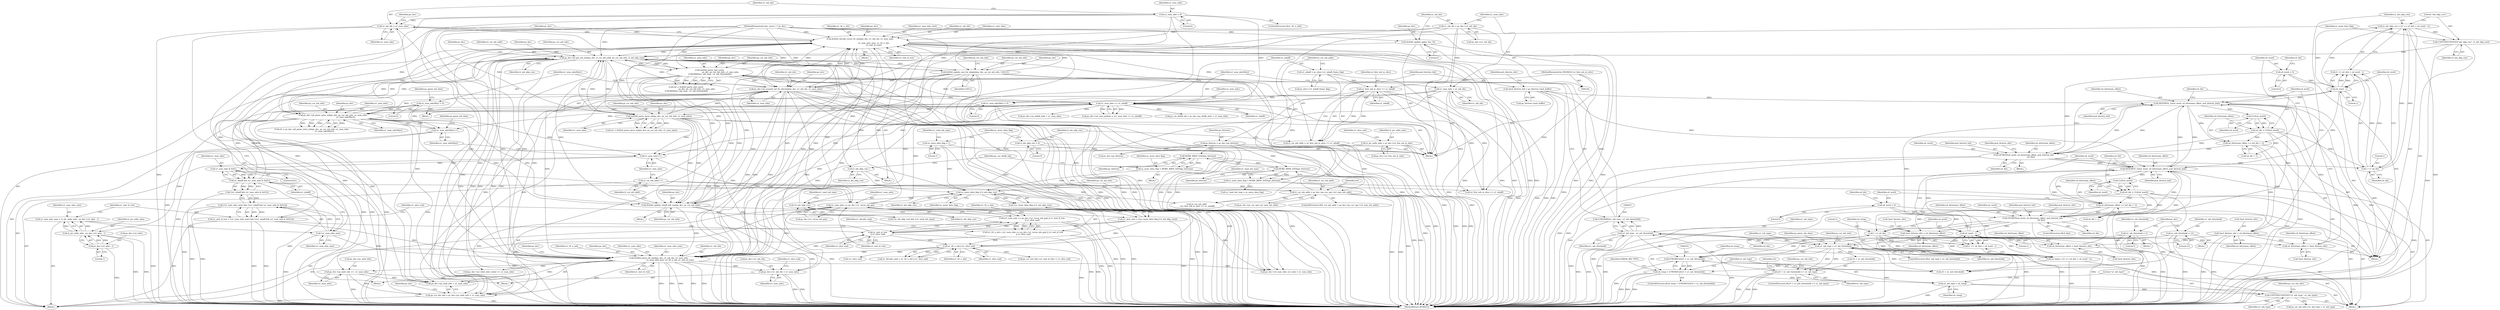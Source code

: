 digraph "0_Android_4a524d3a8ae9aa20c36430008e6bd429443f8f1d_3@pointer" {
"1000803" [label="(Call,ps_dec->u1_mb_idx = u1_num_mbs)"];
"1000797" [label="(Call,u1_num_mbs = 0)"];
"1000783" [label="(Call,ih264d_decode_recon_tfr_nmb(ps_dec, u1_mb_idx, u1_num_mbs,\n\n                                             u1_num_mbs_next, u1_tfr_n_mb,\n                                             u1_end_of_row))"];
"1000741" [label="(Call,ps_dec->pf_mvpred_ref_tfr_nby2mb(ps_dec, u1_mb_idx, u1_num_mbs))"];
"1000680" [label="(Call,ih264d_update_mbaff_left_nnz(ps_dec, ps_cur_mb_info))"];
"1000646" [label="(Call,ih264d_parse_imb_cavlc(\n                                    ps_dec, ps_cur_mb_info, u1_num_mbs,\n (UWORD8)(u1_mb_type - u1_mb_threshold)))"];
"1000411" [label="(Call,ps_dec->pf_get_mb_info(ps_dec, i2_cur_mb_addr, ps_cur_mb_info, i2_mb_skip_run))"];
"1000583" [label="(Call,ps_dec->pf_parse_inter_mb(ps_dec, ps_cur_mb_info, u1_num_mbs,\n                                          u1_num_mbsNby2))"];
"1000147" [label="(MethodParameterIn,dec_struct_t * ps_dec)"];
"1000325" [label="(Call,u1_num_mbs >> u1_mbaff)"];
"1000720" [label="(Call,u1_num_mbs == ps_dec->u1_recon_mb_grp)"];
"1000708" [label="(Call,u1_num_mbs & 0x01)"];
"1000685" [label="(Call,u1_num_mbs++)"];
"1000627" [label="(Call,ih264d_parse_ipcm_mb(ps_dec, ps_cur_mb_info, u1_num_mbs))"];
"1000254" [label="(Call,u1_num_mbs = u1_mb_idx)"];
"1000249" [label="(Call,u1_mb_idx = ps_dec->u1_mb_idx)"];
"1000769" [label="(Call,ih264d_parse_tfr_nmb(ps_dec, u1_mb_idx, u1_num_mbs,\n                                     u1_num_mbs_next, u1_tfr_n_mb, u1_end_of_row))"];
"1000480" [label="(Call,ih264d_update_nnz_for_skipmb(ps_dec, ps_cur_mb_info, CAVLC))"];
"1000800" [label="(Call,u1_mb_idx = u1_num_mbs)"];
"1000703" [label="(Call,!u1_num_mbs_next)"];
"1000691" [label="(Call,u1_num_mbs_next = i2_pic_wdin_mbs - ps_dec->u2_mbx - 1)"];
"1000693" [label="(Call,i2_pic_wdin_mbs - ps_dec->u2_mbx - 1)"];
"1000162" [label="(Call,i2_pic_wdin_mbs = ps_dec->u2_frm_wd_in_mbs)"];
"1000695" [label="(Call,ps_dec->u2_mbx - 1)"];
"1000730" [label="(Call,u1_tfr_n_mb || u1_slice_end)"];
"1000717" [label="(Call,u1_tfr_n_mb = (u1_num_mbs == ps_dec->u1_recon_mb_grp) || u1_end_of_row\n || u1_slice_end)"];
"1000719" [label="(Call,(u1_num_mbs == ps_dec->u1_recon_mb_grp) || u1_end_of_row\n || u1_slice_end)"];
"1000725" [label="(Call,u1_end_of_row\n || u1_slice_end)"];
"1000700" [label="(Call,u1_end_of_row = (!u1_num_mbs_next) && (!(u1_mbaff && (u1_num_mbs & 0x01))))"];
"1000702" [label="(Call,(!u1_num_mbs_next) && (!(u1_mbaff && (u1_num_mbs & 0x01))))"];
"1000705" [label="(Call,!(u1_mbaff && (u1_num_mbs & 0x01)))"];
"1000706" [label="(Call,u1_mbaff && (u1_num_mbs & 0x01))"];
"1000711" [label="(Call,u1_slice_end = (!(uc_more_data_flag || i2_mb_skip_run)))"];
"1000713" [label="(Call,!(uc_more_data_flag || i2_mb_skip_run))"];
"1000714" [label="(Call,uc_more_data_flag || i2_mb_skip_run)"];
"1000273" [label="(Call,uc_more_data_flag = 1)"];
"1000666" [label="(Call,uc_more_data_flag = MORE_RBSP_DATA(ps_bitstrm))"];
"1000668" [label="(Call,MORE_RBSP_DATA(ps_bitstrm))"];
"1000406" [label="(Call,MORE_RBSP_DATA(ps_bitstrm))"];
"1000179" [label="(Call,ps_bitstrm = ps_dec->ps_bitstrm)"];
"1000404" [label="(Call,uc_more_data_flag = MORE_RBSP_DATA(ps_bitstrm))"];
"1000496" [label="(Call,i2_mb_skip_run--)"];
"1000267" [label="(Call,u2_first_mb_in_slice << u1_mbaff)"];
"1000149" [label="(MethodParameterIn,UWORD16 u2_first_mb_in_slice)"];
"1000260" [label="(Call,u1_mbaff = ps_slice->u1_mbaff_frame_flag)"];
"1000745" [label="(Call,u1_num_mbsNby2 = 0)"];
"1000257" [label="(Call,u1_num_mbsNby2 = 0)"];
"1000687" [label="(Call,u1_num_mbsNby2++)"];
"1000246" [label="(Call,ih264d_update_qp(ps_dec, 0))"];
"1000292" [label="(Call,i2_cur_mb_addr > ps_dec->ps_cur_sps->u2_max_mb_addr)"];
"1000683" [label="(Call,i2_cur_mb_addr++)"];
"1000265" [label="(Call,i2_cur_mb_addr = u2_first_mb_in_slice << u1_mbaff)"];
"1000304" [label="(Call,ps_cur_mb_info = ps_dec->ps_nmb_info + u1_num_mbs)"];
"1000776" [label="(Call,ps_dec->ps_nmb_info +=  u1_num_mbs)"];
"1000352" [label="(Call,!i2_mb_skip_run)"];
"1000270" [label="(Call,i2_mb_skip_run = 0)"];
"1000401" [label="(Call,COPYTHECONTEXT(\"mb_skip_run\", i2_mb_skip_run))"];
"1000392" [label="(Call,i2_mb_skip_run = ((1 << u4_ldz) + u4_word - 1))"];
"1000395" [label="(Call,1 << u4_ldz)"];
"1000383" [label="(Call,GETBITS(u4_word, u4_bitstream_offset, pu4_bitstrm_buf,\n                        u4_ldz))"];
"1000377" [label="(Call,u4_word = 0)"];
"1000372" [label="(Call,u4_bitstream_offset += (u4_ldz + 1))"];
"1000368" [label="(Call,u4_ldz = CLZ(u4_word))"];
"1000370" [label="(Call,CLZ(u4_word))"];
"1000364" [label="(Call,NEXTBITS_32(u4_word, u4_bitstream_offset, pu4_bitstrm_buf))"];
"1000545" [label="(Call,u4_word - 1)"];
"1000530" [label="(Call,GETBITS(u4_word, u4_bitstream_offset, pu4_bitstrm_buf,\n                            u4_ldz))"];
"1000525" [label="(Call,u4_word = 0)"];
"1000520" [label="(Call,u4_bitstream_offset += (u4_ldz + 1))"];
"1000516" [label="(Call,u4_ldz = CLZ(u4_word))"];
"1000518" [label="(Call,CLZ(u4_word))"];
"1000512" [label="(Call,NEXTBITS_32(u4_word, u4_bitstream_offset, pu4_bitstrm_buf))"];
"1000398" [label="(Call,u4_word - 1)"];
"1000505" [label="(Call,u4_bitstream_offset = *pu4_bitstrm_ofst)"];
"1000388" [label="(Call,*pu4_bitstrm_ofst = u4_bitstream_offset)"];
"1000535" [label="(Call,*pu4_bitstrm_ofst = u4_bitstream_offset)"];
"1000185" [label="(Call,*pu4_bitstrm_buf = ps_bitstrm->pu4_buffer)"];
"1000358" [label="(Call,u4_bitstream_offset = *pu4_bitstrm_ofst)"];
"1000650" [label="(Call,(UWORD8)(u1_mb_type - u1_mb_threshold))"];
"1000652" [label="(Call,u1_mb_type - u1_mb_threshold)"];
"1000612" [label="(Call,(25 + u1_mb_threshold) == u1_mb_type)"];
"1000570" [label="(Call,u1_mb_type < u1_mb_threshold)"];
"1000561" [label="(Call,COPYTHECONTEXT(\"u1_mb_type\", u1_mb_type))"];
"1000558" [label="(Call,u1_mb_type = u4_temp)"];
"1000549" [label="(Call,u4_temp > (UWORD32)(25 + u1_mb_threshold))"];
"1000539" [label="(Call,u4_temp = ((1 << u4_ldz) + u4_word - 1))"];
"1000542" [label="(Call,1 << u4_ldz)"];
"1000551" [label="(Call,(UWORD32)(25 + u1_mb_threshold))"];
"1000236" [label="(Call,u1_mb_threshold = 23)"];
"1000225" [label="(Call,u1_mb_threshold = 5)"];
"1000547" [label="(Literal,1)"];
"1000801" [label="(Identifier,u1_mb_idx)"];
"1000519" [label="(Identifier,u4_word)"];
"1000769" [label="(Call,ih264d_parse_tfr_nmb(ps_dec, u1_mb_idx, u1_num_mbs,\n                                     u1_num_mbs_next, u1_tfr_n_mb, u1_end_of_row))"];
"1000666" [label="(Call,uc_more_data_flag = MORE_RBSP_DATA(ps_bitstrm))"];
"1000778" [label="(Identifier,ps_dec)"];
"1000563" [label="(Identifier,u1_mb_type)"];
"1000414" [label="(Identifier,ps_cur_mb_info)"];
"1000706" [label="(Call,u1_mbaff && (u1_num_mbs & 0x01))"];
"1000583" [label="(Call,ps_dec->pf_parse_inter_mb(ps_dec, ps_cur_mb_info, u1_num_mbs,\n                                          u1_num_mbsNby2))"];
"1000775" [label="(Identifier,u1_end_of_row)"];
"1000800" [label="(Call,u1_mb_idx = u1_num_mbs)"];
"1000382" [label="(Block,)"];
"1000225" [label="(Call,u1_mb_threshold = 5)"];
"1000364" [label="(Call,NEXTBITS_32(u4_word, u4_bitstream_offset, pu4_bitstrm_buf))"];
"1000710" [label="(Literal,0x01)"];
"1000721" [label="(Identifier,u1_num_mbs)"];
"1000281" [label="(Identifier,u1_slice_end)"];
"1000649" [label="(Identifier,u1_num_mbs)"];
"1000270" [label="(Call,i2_mb_skip_run = 0)"];
"1000717" [label="(Call,u1_tfr_n_mb = (u1_num_mbs == ps_dec->u1_recon_mb_grp) || u1_end_of_row\n || u1_slice_end)"];
"1000268" [label="(Identifier,u2_first_mb_in_slice)"];
"1000716" [label="(Identifier,i2_mb_skip_run)"];
"1000251" [label="(Call,ps_dec->u1_mb_idx)"];
"1000708" [label="(Call,u1_num_mbs & 0x01)"];
"1000713" [label="(Call,!(uc_more_data_flag || i2_mb_skip_run))"];
"1000162" [label="(Call,i2_pic_wdin_mbs = ps_dec->u2_frm_wd_in_mbs)"];
"1000180" [label="(Identifier,ps_bitstrm)"];
"1000585" [label="(Identifier,ps_cur_mb_info)"];
"1000248" [label="(Literal,0)"];
"1000351" [label="(Call,(!i2_mb_skip_run) && (!u1_read_mb_type))"];
"1000271" [label="(Identifier,i2_mb_skip_run)"];
"1000543" [label="(Literal,1)"];
"1000681" [label="(Identifier,ps_dec)"];
"1000378" [label="(Identifier,u4_word)"];
"1000528" [label="(ControlStructure,if(u4_ldz))"];
"1000407" [label="(Identifier,ps_bitstrm)"];
"1000260" [label="(Call,u1_mbaff = ps_slice->u1_mbaff_frame_flag)"];
"1000546" [label="(Identifier,u4_word)"];
"1000482" [label="(Identifier,ps_cur_mb_info)"];
"1000150" [label="(Block,)"];
"1000694" [label="(Identifier,i2_pic_wdin_mbs)"];
"1000571" [label="(Identifier,u1_mb_type)"];
"1000798" [label="(Identifier,u1_num_mbs)"];
"1000419" [label="(Identifier,ps_dec)"];
"1000603" [label="(Identifier,ps_parse_mb_data)"];
"1000730" [label="(Call,u1_tfr_n_mb || u1_slice_end)"];
"1000280" [label="(Call,!u1_slice_end)"];
"1000397" [label="(Identifier,u4_ldz)"];
"1000785" [label="(Identifier,u1_mb_idx)"];
"1000388" [label="(Call,*pu4_bitstrm_ofst = u4_bitstream_offset)"];
"1000777" [label="(Call,ps_dec->ps_nmb_info)"];
"1000558" [label="(Call,u1_mb_type = u4_temp)"];
"1000355" [label="(Identifier,u1_read_mb_type)"];
"1000181" [label="(Call,ps_dec->ps_bitstrm)"];
"1000403" [label="(Identifier,i2_mb_skip_run)"];
"1000311" [label="(Call,ps_dec->u4_num_mbs_cur_nmb = u1_num_mbs)"];
"1000782" [label="(Block,)"];
"1000714" [label="(Call,uc_more_data_flag || i2_mb_skip_run)"];
"1000321" [label="(Call,ps_dec->u4_num_pmbair = (u1_num_mbs >> u1_mbaff))"];
"1000722" [label="(Call,ps_dec->u1_recon_mb_grp)"];
"1000256" [label="(Identifier,u1_mb_idx)"];
"1000275" [label="(Literal,1)"];
"1000262" [label="(Call,ps_slice->u1_mbaff_frame_flag)"];
"1000406" [label="(Call,MORE_RBSP_DATA(ps_bitstrm))"];
"1000384" [label="(Identifier,u4_word)"];
"1000587" [label="(Identifier,u1_num_mbsNby2)"];
"1000377" [label="(Call,u4_word = 0)"];
"1000226" [label="(Identifier,u1_mb_threshold)"];
"1000700" [label="(Call,u1_end_of_row = (!u1_num_mbs_next) && (!(u1_mbaff && (u1_num_mbs & 0x01))))"];
"1000246" [label="(Call,ih264d_update_qp(ps_dec, 0))"];
"1000692" [label="(Identifier,u1_num_mbs_next)"];
"1000368" [label="(Call,u4_ldz = CLZ(u4_word))"];
"1000387" [label="(Identifier,u4_ldz)"];
"1000534" [label="(Identifier,u4_ldz)"];
"1000367" [label="(Identifier,pu4_bitstrm_buf)"];
"1000530" [label="(Call,GETBITS(u4_word, u4_bitstream_offset, pu4_bitstrm_buf,\n                            u4_ldz))"];
"1000807" [label="(Identifier,u1_num_mbs)"];
"1000627" [label="(Call,ih264d_parse_ipcm_mb(ps_dec, ps_cur_mb_info, u1_num_mbs))"];
"1000549" [label="(Call,u4_temp > (UWORD32)(25 + u1_mb_threshold))"];
"1000551" [label="(Call,(UWORD32)(25 + u1_mb_threshold))"];
"1000786" [label="(Identifier,u1_num_mbs)"];
"1000559" [label="(Identifier,u1_mb_type)"];
"1000804" [label="(Call,ps_dec->u1_mb_idx)"];
"1000728" [label="(Call,u1_decode_nmb = u1_tfr_n_mb || u1_slice_end)"];
"1000683" [label="(Call,i2_cur_mb_addr++)"];
"1000727" [label="(Identifier,u1_slice_end)"];
"1000247" [label="(Identifier,ps_dec)"];
"1000561" [label="(Call,COPYTHECONTEXT(\"u1_mb_type\", u1_mb_type))"];
"1000687" [label="(Call,u1_num_mbsNby2++)"];
"1000616" [label="(Identifier,u1_mb_type)"];
"1000746" [label="(Identifier,u1_num_mbsNby2)"];
"1000584" [label="(Identifier,ps_dec)"];
"1000745" [label="(Call,u1_num_mbsNby2 = 0)"];
"1000496" [label="(Call,i2_mb_skip_run--)"];
"1000520" [label="(Call,u4_bitstream_offset += (u4_ldz + 1))"];
"1000313" [label="(Identifier,ps_dec)"];
"1000544" [label="(Identifier,u4_ldz)"];
"1000527" [label="(Literal,0)"];
"1000788" [label="(Identifier,u1_tfr_n_mb)"];
"1000360" [label="(Call,*pu4_bitstrm_ofst)"];
"1000147" [label="(MethodParameterIn,dec_struct_t * ps_dec)"];
"1000682" [label="(Identifier,ps_cur_mb_info)"];
"1000790" [label="(Call,ps_dec->u2_total_mbs_coded += u1_num_mbs)"];
"1000732" [label="(Identifier,u1_slice_end)"];
"1000653" [label="(Identifier,u1_mb_type)"];
"1000720" [label="(Call,u1_num_mbs == ps_dec->u1_recon_mb_grp)"];
"1000545" [label="(Call,u4_word - 1)"];
"1000726" [label="(Identifier,u1_end_of_row)"];
"1000690" [label="(Identifier,ps_parse_mb_data)"];
"1000372" [label="(Call,u4_bitstream_offset += (u4_ldz + 1))"];
"1000516" [label="(Call,u4_ldz = CLZ(u4_word))"];
"1000326" [label="(Identifier,u1_num_mbs)"];
"1000433" [label="(Block,)"];
"1000415" [label="(Identifier,i2_mb_skip_run)"];
"1000522" [label="(Call,u4_ldz + 1)"];
"1000536" [label="(Call,*pu4_bitstrm_ofst)"];
"1000359" [label="(Identifier,u4_bitstream_offset)"];
"1000512" [label="(Call,NEXTBITS_32(u4_word, u4_bitstream_offset, pu4_bitstrm_buf))"];
"1000401" [label="(Call,COPYTHECONTEXT(\"mb_skip_run\", i2_mb_skip_run))"];
"1000805" [label="(Identifier,ps_dec)"];
"1000718" [label="(Identifier,u1_tfr_n_mb)"];
"1000702" [label="(Call,(!u1_num_mbs_next) && (!(u1_mbaff && (u1_num_mbs & 0x01))))"];
"1000529" [label="(Identifier,u4_ldz)"];
"1000789" [label="(Identifier,u1_end_of_row)"];
"1000532" [label="(Identifier,u4_bitstream_offset)"];
"1000743" [label="(Identifier,u1_mb_idx)"];
"1000356" [label="(Block,)"];
"1000503" [label="(Block,)"];
"1000304" [label="(Call,ps_cur_mb_info = ps_dec->ps_nmb_info + u1_num_mbs)"];
"1000644" [label="(Call,ret = ih264d_parse_imb_cavlc(\n                                    ps_dec, ps_cur_mb_info, u1_num_mbs,\n (UWORD8)(u1_mb_type - u1_mb_threshold)))"];
"1000400" [label="(Literal,1)"];
"1000548" [label="(ControlStructure,if(u4_temp > (UWORD32)(25 + u1_mb_threshold)))"];
"1000774" [label="(Identifier,u1_tfr_n_mb)"];
"1000273" [label="(Call,uc_more_data_flag = 1)"];
"1000269" [label="(Identifier,u1_mbaff)"];
"1000531" [label="(Identifier,u4_word)"];
"1000533" [label="(Identifier,pu4_bitstrm_buf)"];
"1000526" [label="(Identifier,u4_word)"];
"1000538" [label="(Identifier,u4_bitstream_offset)"];
"1000652" [label="(Call,u1_mb_type - u1_mb_threshold)"];
"1000149" [label="(MethodParameterIn,UWORD16 u2_first_mb_in_slice)"];
"1000227" [label="(Literal,5)"];
"1000370" [label="(Call,CLZ(u4_word))"];
"1000581" [label="(Call,ret = ps_dec->pf_parse_inter_mb(ps_dec, ps_cur_mb_info, u1_num_mbs,\n                                          u1_num_mbsNby2))"];
"1000267" [label="(Call,u2_first_mb_in_slice << u1_mbaff)"];
"1000514" [label="(Identifier,u4_bitstream_offset)"];
"1000163" [label="(Identifier,i2_pic_wdin_mbs)"];
"1000392" [label="(Call,i2_mb_skip_run = ((1 << u4_ldz) + u4_word - 1))"];
"1000374" [label="(Call,u4_ldz + 1)"];
"1000408" [label="(Call,u1_read_mb_type = uc_more_data_flag)"];
"1000250" [label="(Identifier,u1_mb_idx)"];
"1000711" [label="(Call,u1_slice_end = (!(uc_more_data_flag || i2_mb_skip_run)))"];
"1000480" [label="(Call,ih264d_update_nnz_for_skipmb(ps_dec, ps_cur_mb_info, CAVLC))"];
"1000688" [label="(Identifier,u1_num_mbsNby2)"];
"1000733" [label="(Call,ps_cur_mb_info->u1_end_of_slice = u1_slice_end)"];
"1000668" [label="(Call,MORE_RBSP_DATA(ps_bitstrm))"];
"1000328" [label="(Call,ps_cur_deblk_mb = ps_dec->ps_deblk_mbn + u1_num_mbs)"];
"1000613" [label="(Call,25 + u1_mb_threshold)"];
"1000396" [label="(Literal,1)"];
"1000327" [label="(Identifier,u1_mbaff)"];
"1000612" [label="(Call,(25 + u1_mb_threshold) == u1_mb_type)"];
"1000685" [label="(Call,u1_num_mbs++)"];
"1000695" [label="(Call,ps_dec->u2_mbx - 1)"];
"1000192" [label="(Identifier,pu4_bitstrm_ofst)"];
"1000770" [label="(Identifier,ps_dec)"];
"1000712" [label="(Identifier,u1_slice_end)"];
"1000647" [label="(Identifier,ps_dec)"];
"1000481" [label="(Identifier,ps_dec)"];
"1000383" [label="(Call,GETBITS(u4_word, u4_bitstream_offset, pu4_bitstrm_buf,\n                        u4_ldz))"];
"1000650" [label="(Call,(UWORD8)(u1_mb_type - u1_mb_threshold))"];
"1000513" [label="(Identifier,u4_word)"];
"1000741" [label="(Call,ps_dec->pf_mvpred_ref_tfr_nby2mb(ps_dec, u1_mb_idx, u1_num_mbs))"];
"1000792" [label="(Identifier,ps_dec)"];
"1000802" [label="(Identifier,u1_num_mbs)"];
"1000236" [label="(Call,u1_mb_threshold = 23)"];
"1000729" [label="(Identifier,u1_decode_nmb)"];
"1000277" [label="(Identifier,u1_read_mb_type)"];
"1000819" [label="(Call,i2_cur_mb_addr\n - (u2_first_mb_in_slice << u1_mbaff))"];
"1000411" [label="(Call,ps_dec->pf_get_mb_info(ps_dec, i2_cur_mb_addr, ps_cur_mb_info, i2_mb_skip_run))"];
"1000703" [label="(Call,!u1_num_mbs_next)"];
"1000701" [label="(Identifier,u1_end_of_row)"];
"1000667" [label="(Identifier,uc_more_data_flag)"];
"1000187" [label="(Call,ps_bitstrm->pu4_buffer)"];
"1000611" [label="(ControlStructure,if((25 + u1_mb_threshold) == u1_mb_type))"];
"1000294" [label="(Call,ps_dec->ps_cur_sps->u2_max_mb_addr)"];
"1000282" [label="(Block,)"];
"1000569" [label="(ControlStructure,if(u1_mb_type < u1_mb_threshold))"];
"1000557" [label="(Identifier,ERROR_MB_TYPE)"];
"1000305" [label="(Identifier,ps_cur_mb_info)"];
"1000740" [label="(Block,)"];
"1000542" [label="(Call,1 << u4_ldz)"];
"1000744" [label="(Identifier,u1_num_mbs)"];
"1000654" [label="(Identifier,u1_mb_threshold)"];
"1000292" [label="(Call,i2_cur_mb_addr > ps_dec->ps_cur_sps->u2_max_mb_addr)"];
"1000699" [label="(Literal,1)"];
"1000274" [label="(Identifier,uc_more_data_flag)"];
"1000742" [label="(Identifier,ps_dec)"];
"1000358" [label="(Call,u4_bitstream_offset = *pu4_bitstrm_ofst)"];
"1000218" [label="(Block,)"];
"1000164" [label="(Call,ps_dec->u2_frm_wd_in_mbs)"];
"1000784" [label="(Identifier,ps_dec)"];
"1000672" [label="(Identifier,ps_cur_deblk_mb)"];
"1000365" [label="(Identifier,u4_word)"];
"1000645" [label="(Identifier,ret)"];
"1000686" [label="(Identifier,u1_num_mbs)"];
"1000629" [label="(Identifier,ps_cur_mb_info)"];
"1000266" [label="(Identifier,i2_cur_mb_addr)"];
"1000325" [label="(Call,u1_num_mbs >> u1_mbaff)"];
"1000483" [label="(Identifier,CAVLC)"];
"1000371" [label="(Identifier,u4_word)"];
"1000539" [label="(Call,u4_temp = ((1 << u4_ldz) + u4_word - 1))"];
"1000803" [label="(Call,ps_dec->u1_mb_idx = u1_num_mbs)"];
"1000507" [label="(Call,*pu4_bitstrm_ofst)"];
"1000238" [label="(Literal,23)"];
"1000577" [label="(Identifier,ps_cur_mb_info)"];
"1000797" [label="(Call,u1_num_mbs = 0)"];
"1000261" [label="(Identifier,u1_mbaff)"];
"1000353" [label="(Identifier,i2_mb_skip_run)"];
"1000628" [label="(Identifier,ps_dec)"];
"1000731" [label="(Identifier,u1_tfr_n_mb)"];
"1000630" [label="(Identifier,u1_num_mbs)"];
"1000369" [label="(Identifier,u4_ldz)"];
"1000249" [label="(Call,u1_mb_idx = ps_dec->u1_mb_idx)"];
"1000750" [label="(Identifier,ps_parse_mb_data)"];
"1000229" [label="(Block,)"];
"1000715" [label="(Identifier,uc_more_data_flag)"];
"1000487" [label="(Identifier,ps_cur_mb_info)"];
"1000405" [label="(Identifier,uc_more_data_flag)"];
"1000398" [label="(Call,u4_word - 1)"];
"1000625" [label="(Call,ret = ih264d_parse_ipcm_mb(ps_dec, ps_cur_mb_info, u1_num_mbs))"];
"1000272" [label="(Literal,0)"];
"1000505" [label="(Call,u4_bitstream_offset = *pu4_bitstrm_ofst)"];
"1000409" [label="(Identifier,u1_read_mb_type)"];
"1000186" [label="(Identifier,pu4_bitstrm_buf)"];
"1000293" [label="(Identifier,i2_cur_mb_addr)"];
"1000521" [label="(Identifier,u4_bitstream_offset)"];
"1000389" [label="(Call,*pu4_bitstrm_ofst)"];
"1000570" [label="(Call,u1_mb_type < u1_mb_threshold)"];
"1000258" [label="(Identifier,u1_num_mbsNby2)"];
"1000707" [label="(Identifier,u1_mbaff)"];
"1000562" [label="(Literal,\"u1_mb_type\")"];
"1000306" [label="(Call,ps_dec->ps_nmb_info + u1_num_mbs)"];
"1000379" [label="(Literal,0)"];
"1000301" [label="(Identifier,ret)"];
"1000241" [label="(Identifier,ps_dec)"];
"1000646" [label="(Call,ih264d_parse_imb_cavlc(\n                                    ps_dec, ps_cur_mb_info, u1_num_mbs,\n (UWORD8)(u1_mb_type - u1_mb_threshold)))"];
"1000381" [label="(Identifier,u4_ldz)"];
"1000719" [label="(Call,(u1_num_mbs == ps_dec->u1_recon_mb_grp) || u1_end_of_row\n || u1_slice_end)"];
"1000413" [label="(Identifier,i2_cur_mb_addr)"];
"1000185" [label="(Call,*pu4_bitstrm_buf = ps_bitstrm->pu4_buffer)"];
"1000330" [label="(Call,ps_dec->ps_deblk_mbn + u1_num_mbs)"];
"1000693" [label="(Call,i2_pic_wdin_mbs - ps_dec->u2_mbx - 1)"];
"1000772" [label="(Identifier,u1_num_mbs)"];
"1000179" [label="(Call,ps_bitstrm = ps_dec->ps_bitstrm)"];
"1000394" [label="(Call,(1 << u4_ldz) + u4_word - 1)"];
"1000541" [label="(Call,(1 << u4_ldz) + u4_word - 1)"];
"1000393" [label="(Identifier,i2_mb_skip_run)"];
"1000517" [label="(Identifier,u4_ldz)"];
"1000783" [label="(Call,ih264d_decode_recon_tfr_nmb(ps_dec, u1_mb_idx, u1_num_mbs,\n\n                                             u1_num_mbs_next, u1_tfr_n_mb,\n                                             u1_end_of_row))"];
"1000705" [label="(Call,!(u1_mbaff && (u1_num_mbs & 0x01)))"];
"1000255" [label="(Identifier,u1_num_mbs)"];
"1000352" [label="(Call,!i2_mb_skip_run)"];
"1000373" [label="(Identifier,u4_bitstream_offset)"];
"1000535" [label="(Call,*pu4_bitstrm_ofst = u4_bitstream_offset)"];
"1000525" [label="(Call,u4_word = 0)"];
"1000506" [label="(Identifier,u4_bitstream_offset)"];
"1000402" [label="(Literal,\"mb_skip_run\")"];
"1000291" [label="(ControlStructure,if(i2_cur_mb_addr > ps_dec->ps_cur_sps->u2_max_mb_addr))"];
"1000763" [label="(Block,)"];
"1000773" [label="(Identifier,u1_num_mbs_next)"];
"1000399" [label="(Identifier,u4_word)"];
"1000265" [label="(Call,i2_cur_mb_addr = u2_first_mb_in_slice << u1_mbaff)"];
"1000412" [label="(Identifier,ps_dec)"];
"1000169" [label="(Identifier,u1_slice_end)"];
"1000515" [label="(Identifier,pu4_bitstrm_buf)"];
"1000553" [label="(Call,25 + u1_mb_threshold)"];
"1000799" [label="(Literal,0)"];
"1000259" [label="(Literal,0)"];
"1000395" [label="(Call,1 << u4_ldz)"];
"1000566" [label="(Identifier,ps_cur_mb_info)"];
"1000550" [label="(Identifier,u4_temp)"];
"1000795" [label="(ControlStructure,if(u1_tfr_n_mb))"];
"1000404" [label="(Call,uc_more_data_flag = MORE_RBSP_DATA(ps_bitstrm))"];
"1000386" [label="(Identifier,pu4_bitstrm_buf)"];
"1000572" [label="(Identifier,u1_mb_threshold)"];
"1000696" [label="(Call,ps_dec->u2_mbx)"];
"1000780" [label="(Identifier,u1_num_mbs)"];
"1000586" [label="(Identifier,u1_num_mbs)"];
"1000771" [label="(Identifier,u1_mb_idx)"];
"1000390" [label="(Identifier,pu4_bitstrm_ofst)"];
"1000391" [label="(Identifier,u4_bitstream_offset)"];
"1000648" [label="(Identifier,ps_cur_mb_info)"];
"1000768" [label="(Block,)"];
"1000679" [label="(Block,)"];
"1000560" [label="(Identifier,u4_temp)"];
"1000518" [label="(Call,CLZ(u4_word))"];
"1000669" [label="(Identifier,ps_bitstrm)"];
"1000691" [label="(Call,u1_num_mbs_next = i2_pic_wdin_mbs - ps_dec->u2_mbx - 1)"];
"1000497" [label="(Identifier,i2_mb_skip_run)"];
"1000537" [label="(Identifier,pu4_bitstrm_ofst)"];
"1000237" [label="(Identifier,u1_mb_threshold)"];
"1000684" [label="(Identifier,i2_cur_mb_addr)"];
"1000540" [label="(Identifier,u4_temp)"];
"1000787" [label="(Identifier,u1_num_mbs_next)"];
"1000826" [label="(MethodReturn,WORD32)"];
"1000680" [label="(Call,ih264d_update_mbaff_left_nnz(ps_dec, ps_cur_mb_info))"];
"1000709" [label="(Identifier,u1_num_mbs)"];
"1000704" [label="(Identifier,u1_num_mbs_next)"];
"1000821" [label="(Call,u2_first_mb_in_slice << u1_mbaff)"];
"1000366" [label="(Identifier,u4_bitstream_offset)"];
"1000257" [label="(Call,u1_num_mbsNby2 = 0)"];
"1000254" [label="(Call,u1_num_mbs = u1_mb_idx)"];
"1000621" [label="(Identifier,ps_cur_mb_info)"];
"1000385" [label="(Identifier,u4_bitstream_offset)"];
"1000564" [label="(Call,ps_cur_mb_info->u1_mb_type = u1_mb_type)"];
"1000776" [label="(Call,ps_dec->ps_nmb_info +=  u1_num_mbs)"];
"1000499" [label="(Block,)"];
"1000725" [label="(Call,u1_end_of_row\n || u1_slice_end)"];
"1000747" [label="(Literal,0)"];
"1000803" -> "1000763"  [label="AST: "];
"1000803" -> "1000807"  [label="CFG: "];
"1000804" -> "1000803"  [label="AST: "];
"1000807" -> "1000803"  [label="AST: "];
"1000281" -> "1000803"  [label="CFG: "];
"1000803" -> "1000826"  [label="DDG: "];
"1000803" -> "1000826"  [label="DDG: "];
"1000797" -> "1000803"  [label="DDG: "];
"1000783" -> "1000803"  [label="DDG: "];
"1000769" -> "1000803"  [label="DDG: "];
"1000797" -> "1000795"  [label="AST: "];
"1000797" -> "1000799"  [label="CFG: "];
"1000798" -> "1000797"  [label="AST: "];
"1000799" -> "1000797"  [label="AST: "];
"1000801" -> "1000797"  [label="CFG: "];
"1000797" -> "1000304"  [label="DDG: "];
"1000797" -> "1000306"  [label="DDG: "];
"1000797" -> "1000311"  [label="DDG: "];
"1000797" -> "1000325"  [label="DDG: "];
"1000797" -> "1000800"  [label="DDG: "];
"1000783" -> "1000782"  [label="AST: "];
"1000783" -> "1000789"  [label="CFG: "];
"1000784" -> "1000783"  [label="AST: "];
"1000785" -> "1000783"  [label="AST: "];
"1000786" -> "1000783"  [label="AST: "];
"1000787" -> "1000783"  [label="AST: "];
"1000788" -> "1000783"  [label="AST: "];
"1000789" -> "1000783"  [label="AST: "];
"1000792" -> "1000783"  [label="CFG: "];
"1000783" -> "1000826"  [label="DDG: "];
"1000783" -> "1000826"  [label="DDG: "];
"1000783" -> "1000826"  [label="DDG: "];
"1000783" -> "1000826"  [label="DDG: "];
"1000783" -> "1000826"  [label="DDG: "];
"1000783" -> "1000304"  [label="DDG: "];
"1000783" -> "1000306"  [label="DDG: "];
"1000783" -> "1000311"  [label="DDG: "];
"1000783" -> "1000325"  [label="DDG: "];
"1000783" -> "1000411"  [label="DDG: "];
"1000741" -> "1000783"  [label="DDG: "];
"1000741" -> "1000783"  [label="DDG: "];
"1000741" -> "1000783"  [label="DDG: "];
"1000680" -> "1000783"  [label="DDG: "];
"1000646" -> "1000783"  [label="DDG: "];
"1000583" -> "1000783"  [label="DDG: "];
"1000627" -> "1000783"  [label="DDG: "];
"1000480" -> "1000783"  [label="DDG: "];
"1000147" -> "1000783"  [label="DDG: "];
"1000800" -> "1000783"  [label="DDG: "];
"1000249" -> "1000783"  [label="DDG: "];
"1000720" -> "1000783"  [label="DDG: "];
"1000703" -> "1000783"  [label="DDG: "];
"1000730" -> "1000783"  [label="DDG: "];
"1000700" -> "1000783"  [label="DDG: "];
"1000725" -> "1000783"  [label="DDG: "];
"1000783" -> "1000790"  [label="DDG: "];
"1000783" -> "1000800"  [label="DDG: "];
"1000741" -> "1000740"  [label="AST: "];
"1000741" -> "1000744"  [label="CFG: "];
"1000742" -> "1000741"  [label="AST: "];
"1000743" -> "1000741"  [label="AST: "];
"1000744" -> "1000741"  [label="AST: "];
"1000746" -> "1000741"  [label="CFG: "];
"1000741" -> "1000826"  [label="DDG: "];
"1000741" -> "1000826"  [label="DDG: "];
"1000741" -> "1000826"  [label="DDG: "];
"1000741" -> "1000826"  [label="DDG: "];
"1000741" -> "1000304"  [label="DDG: "];
"1000741" -> "1000306"  [label="DDG: "];
"1000741" -> "1000311"  [label="DDG: "];
"1000741" -> "1000325"  [label="DDG: "];
"1000741" -> "1000411"  [label="DDG: "];
"1000680" -> "1000741"  [label="DDG: "];
"1000646" -> "1000741"  [label="DDG: "];
"1000583" -> "1000741"  [label="DDG: "];
"1000627" -> "1000741"  [label="DDG: "];
"1000480" -> "1000741"  [label="DDG: "];
"1000147" -> "1000741"  [label="DDG: "];
"1000800" -> "1000741"  [label="DDG: "];
"1000249" -> "1000741"  [label="DDG: "];
"1000720" -> "1000741"  [label="DDG: "];
"1000741" -> "1000769"  [label="DDG: "];
"1000741" -> "1000769"  [label="DDG: "];
"1000741" -> "1000769"  [label="DDG: "];
"1000680" -> "1000679"  [label="AST: "];
"1000680" -> "1000682"  [label="CFG: "];
"1000681" -> "1000680"  [label="AST: "];
"1000682" -> "1000680"  [label="AST: "];
"1000684" -> "1000680"  [label="CFG: "];
"1000680" -> "1000826"  [label="DDG: "];
"1000680" -> "1000826"  [label="DDG: "];
"1000680" -> "1000826"  [label="DDG: "];
"1000680" -> "1000411"  [label="DDG: "];
"1000646" -> "1000680"  [label="DDG: "];
"1000646" -> "1000680"  [label="DDG: "];
"1000583" -> "1000680"  [label="DDG: "];
"1000583" -> "1000680"  [label="DDG: "];
"1000627" -> "1000680"  [label="DDG: "];
"1000627" -> "1000680"  [label="DDG: "];
"1000480" -> "1000680"  [label="DDG: "];
"1000480" -> "1000680"  [label="DDG: "];
"1000147" -> "1000680"  [label="DDG: "];
"1000680" -> "1000769"  [label="DDG: "];
"1000646" -> "1000644"  [label="AST: "];
"1000646" -> "1000650"  [label="CFG: "];
"1000647" -> "1000646"  [label="AST: "];
"1000648" -> "1000646"  [label="AST: "];
"1000649" -> "1000646"  [label="AST: "];
"1000650" -> "1000646"  [label="AST: "];
"1000644" -> "1000646"  [label="CFG: "];
"1000646" -> "1000826"  [label="DDG: "];
"1000646" -> "1000826"  [label="DDG: "];
"1000646" -> "1000826"  [label="DDG: "];
"1000646" -> "1000826"  [label="DDG: "];
"1000646" -> "1000411"  [label="DDG: "];
"1000646" -> "1000644"  [label="DDG: "];
"1000646" -> "1000644"  [label="DDG: "];
"1000646" -> "1000644"  [label="DDG: "];
"1000646" -> "1000644"  [label="DDG: "];
"1000411" -> "1000646"  [label="DDG: "];
"1000411" -> "1000646"  [label="DDG: "];
"1000147" -> "1000646"  [label="DDG: "];
"1000325" -> "1000646"  [label="DDG: "];
"1000650" -> "1000646"  [label="DDG: "];
"1000646" -> "1000685"  [label="DDG: "];
"1000646" -> "1000769"  [label="DDG: "];
"1000411" -> "1000282"  [label="AST: "];
"1000411" -> "1000415"  [label="CFG: "];
"1000412" -> "1000411"  [label="AST: "];
"1000413" -> "1000411"  [label="AST: "];
"1000414" -> "1000411"  [label="AST: "];
"1000415" -> "1000411"  [label="AST: "];
"1000419" -> "1000411"  [label="CFG: "];
"1000411" -> "1000826"  [label="DDG: "];
"1000411" -> "1000826"  [label="DDG: "];
"1000411" -> "1000826"  [label="DDG: "];
"1000411" -> "1000826"  [label="DDG: "];
"1000411" -> "1000826"  [label="DDG: "];
"1000583" -> "1000411"  [label="DDG: "];
"1000627" -> "1000411"  [label="DDG: "];
"1000480" -> "1000411"  [label="DDG: "];
"1000246" -> "1000411"  [label="DDG: "];
"1000769" -> "1000411"  [label="DDG: "];
"1000147" -> "1000411"  [label="DDG: "];
"1000292" -> "1000411"  [label="DDG: "];
"1000304" -> "1000411"  [label="DDG: "];
"1000352" -> "1000411"  [label="DDG: "];
"1000401" -> "1000411"  [label="DDG: "];
"1000411" -> "1000480"  [label="DDG: "];
"1000411" -> "1000480"  [label="DDG: "];
"1000411" -> "1000496"  [label="DDG: "];
"1000411" -> "1000583"  [label="DDG: "];
"1000411" -> "1000583"  [label="DDG: "];
"1000411" -> "1000627"  [label="DDG: "];
"1000411" -> "1000627"  [label="DDG: "];
"1000411" -> "1000683"  [label="DDG: "];
"1000411" -> "1000714"  [label="DDG: "];
"1000583" -> "1000581"  [label="AST: "];
"1000583" -> "1000587"  [label="CFG: "];
"1000584" -> "1000583"  [label="AST: "];
"1000585" -> "1000583"  [label="AST: "];
"1000586" -> "1000583"  [label="AST: "];
"1000587" -> "1000583"  [label="AST: "];
"1000581" -> "1000583"  [label="CFG: "];
"1000583" -> "1000826"  [label="DDG: "];
"1000583" -> "1000826"  [label="DDG: "];
"1000583" -> "1000826"  [label="DDG: "];
"1000583" -> "1000826"  [label="DDG: "];
"1000583" -> "1000581"  [label="DDG: "];
"1000583" -> "1000581"  [label="DDG: "];
"1000583" -> "1000581"  [label="DDG: "];
"1000583" -> "1000581"  [label="DDG: "];
"1000147" -> "1000583"  [label="DDG: "];
"1000325" -> "1000583"  [label="DDG: "];
"1000745" -> "1000583"  [label="DDG: "];
"1000257" -> "1000583"  [label="DDG: "];
"1000687" -> "1000583"  [label="DDG: "];
"1000583" -> "1000685"  [label="DDG: "];
"1000583" -> "1000687"  [label="DDG: "];
"1000583" -> "1000769"  [label="DDG: "];
"1000147" -> "1000146"  [label="AST: "];
"1000147" -> "1000826"  [label="DDG: "];
"1000147" -> "1000246"  [label="DDG: "];
"1000147" -> "1000480"  [label="DDG: "];
"1000147" -> "1000627"  [label="DDG: "];
"1000147" -> "1000769"  [label="DDG: "];
"1000325" -> "1000321"  [label="AST: "];
"1000325" -> "1000327"  [label="CFG: "];
"1000326" -> "1000325"  [label="AST: "];
"1000327" -> "1000325"  [label="AST: "];
"1000321" -> "1000325"  [label="CFG: "];
"1000325" -> "1000826"  [label="DDG: "];
"1000325" -> "1000321"  [label="DDG: "];
"1000325" -> "1000321"  [label="DDG: "];
"1000720" -> "1000325"  [label="DDG: "];
"1000254" -> "1000325"  [label="DDG: "];
"1000769" -> "1000325"  [label="DDG: "];
"1000267" -> "1000325"  [label="DDG: "];
"1000706" -> "1000325"  [label="DDG: "];
"1000325" -> "1000328"  [label="DDG: "];
"1000325" -> "1000330"  [label="DDG: "];
"1000325" -> "1000627"  [label="DDG: "];
"1000325" -> "1000685"  [label="DDG: "];
"1000325" -> "1000706"  [label="DDG: "];
"1000325" -> "1000821"  [label="DDG: "];
"1000720" -> "1000719"  [label="AST: "];
"1000720" -> "1000722"  [label="CFG: "];
"1000721" -> "1000720"  [label="AST: "];
"1000722" -> "1000720"  [label="AST: "];
"1000726" -> "1000720"  [label="CFG: "];
"1000719" -> "1000720"  [label="CFG: "];
"1000720" -> "1000826"  [label="DDG: "];
"1000720" -> "1000826"  [label="DDG: "];
"1000720" -> "1000304"  [label="DDG: "];
"1000720" -> "1000306"  [label="DDG: "];
"1000720" -> "1000311"  [label="DDG: "];
"1000720" -> "1000719"  [label="DDG: "];
"1000720" -> "1000719"  [label="DDG: "];
"1000708" -> "1000720"  [label="DDG: "];
"1000685" -> "1000720"  [label="DDG: "];
"1000720" -> "1000769"  [label="DDG: "];
"1000708" -> "1000706"  [label="AST: "];
"1000708" -> "1000710"  [label="CFG: "];
"1000709" -> "1000708"  [label="AST: "];
"1000710" -> "1000708"  [label="AST: "];
"1000706" -> "1000708"  [label="CFG: "];
"1000708" -> "1000706"  [label="DDG: "];
"1000708" -> "1000706"  [label="DDG: "];
"1000685" -> "1000708"  [label="DDG: "];
"1000685" -> "1000282"  [label="AST: "];
"1000685" -> "1000686"  [label="CFG: "];
"1000686" -> "1000685"  [label="AST: "];
"1000688" -> "1000685"  [label="CFG: "];
"1000627" -> "1000685"  [label="DDG: "];
"1000627" -> "1000625"  [label="AST: "];
"1000627" -> "1000630"  [label="CFG: "];
"1000628" -> "1000627"  [label="AST: "];
"1000629" -> "1000627"  [label="AST: "];
"1000630" -> "1000627"  [label="AST: "];
"1000625" -> "1000627"  [label="CFG: "];
"1000627" -> "1000826"  [label="DDG: "];
"1000627" -> "1000826"  [label="DDG: "];
"1000627" -> "1000826"  [label="DDG: "];
"1000627" -> "1000625"  [label="DDG: "];
"1000627" -> "1000625"  [label="DDG: "];
"1000627" -> "1000625"  [label="DDG: "];
"1000627" -> "1000769"  [label="DDG: "];
"1000254" -> "1000150"  [label="AST: "];
"1000254" -> "1000256"  [label="CFG: "];
"1000255" -> "1000254"  [label="AST: "];
"1000256" -> "1000254"  [label="AST: "];
"1000258" -> "1000254"  [label="CFG: "];
"1000254" -> "1000826"  [label="DDG: "];
"1000254" -> "1000826"  [label="DDG: "];
"1000249" -> "1000254"  [label="DDG: "];
"1000254" -> "1000304"  [label="DDG: "];
"1000254" -> "1000306"  [label="DDG: "];
"1000254" -> "1000311"  [label="DDG: "];
"1000249" -> "1000150"  [label="AST: "];
"1000249" -> "1000251"  [label="CFG: "];
"1000250" -> "1000249"  [label="AST: "];
"1000251" -> "1000249"  [label="AST: "];
"1000255" -> "1000249"  [label="CFG: "];
"1000249" -> "1000826"  [label="DDG: "];
"1000249" -> "1000769"  [label="DDG: "];
"1000769" -> "1000768"  [label="AST: "];
"1000769" -> "1000775"  [label="CFG: "];
"1000770" -> "1000769"  [label="AST: "];
"1000771" -> "1000769"  [label="AST: "];
"1000772" -> "1000769"  [label="AST: "];
"1000773" -> "1000769"  [label="AST: "];
"1000774" -> "1000769"  [label="AST: "];
"1000775" -> "1000769"  [label="AST: "];
"1000778" -> "1000769"  [label="CFG: "];
"1000769" -> "1000826"  [label="DDG: "];
"1000769" -> "1000826"  [label="DDG: "];
"1000769" -> "1000826"  [label="DDG: "];
"1000769" -> "1000826"  [label="DDG: "];
"1000769" -> "1000826"  [label="DDG: "];
"1000769" -> "1000304"  [label="DDG: "];
"1000769" -> "1000306"  [label="DDG: "];
"1000769" -> "1000311"  [label="DDG: "];
"1000480" -> "1000769"  [label="DDG: "];
"1000800" -> "1000769"  [label="DDG: "];
"1000703" -> "1000769"  [label="DDG: "];
"1000730" -> "1000769"  [label="DDG: "];
"1000700" -> "1000769"  [label="DDG: "];
"1000725" -> "1000769"  [label="DDG: "];
"1000769" -> "1000776"  [label="DDG: "];
"1000769" -> "1000790"  [label="DDG: "];
"1000769" -> "1000800"  [label="DDG: "];
"1000480" -> "1000433"  [label="AST: "];
"1000480" -> "1000483"  [label="CFG: "];
"1000481" -> "1000480"  [label="AST: "];
"1000482" -> "1000480"  [label="AST: "];
"1000483" -> "1000480"  [label="AST: "];
"1000487" -> "1000480"  [label="CFG: "];
"1000480" -> "1000826"  [label="DDG: "];
"1000480" -> "1000826"  [label="DDG: "];
"1000480" -> "1000826"  [label="DDG: "];
"1000480" -> "1000826"  [label="DDG: "];
"1000800" -> "1000763"  [label="AST: "];
"1000800" -> "1000802"  [label="CFG: "];
"1000801" -> "1000800"  [label="AST: "];
"1000802" -> "1000800"  [label="AST: "];
"1000805" -> "1000800"  [label="CFG: "];
"1000800" -> "1000826"  [label="DDG: "];
"1000703" -> "1000702"  [label="AST: "];
"1000703" -> "1000704"  [label="CFG: "];
"1000704" -> "1000703"  [label="AST: "];
"1000707" -> "1000703"  [label="CFG: "];
"1000702" -> "1000703"  [label="CFG: "];
"1000703" -> "1000826"  [label="DDG: "];
"1000703" -> "1000702"  [label="DDG: "];
"1000691" -> "1000703"  [label="DDG: "];
"1000691" -> "1000282"  [label="AST: "];
"1000691" -> "1000693"  [label="CFG: "];
"1000692" -> "1000691"  [label="AST: "];
"1000693" -> "1000691"  [label="AST: "];
"1000701" -> "1000691"  [label="CFG: "];
"1000691" -> "1000826"  [label="DDG: "];
"1000693" -> "1000691"  [label="DDG: "];
"1000693" -> "1000691"  [label="DDG: "];
"1000693" -> "1000695"  [label="CFG: "];
"1000694" -> "1000693"  [label="AST: "];
"1000695" -> "1000693"  [label="AST: "];
"1000693" -> "1000826"  [label="DDG: "];
"1000693" -> "1000826"  [label="DDG: "];
"1000162" -> "1000693"  [label="DDG: "];
"1000695" -> "1000693"  [label="DDG: "];
"1000695" -> "1000693"  [label="DDG: "];
"1000162" -> "1000150"  [label="AST: "];
"1000162" -> "1000164"  [label="CFG: "];
"1000163" -> "1000162"  [label="AST: "];
"1000164" -> "1000162"  [label="AST: "];
"1000169" -> "1000162"  [label="CFG: "];
"1000162" -> "1000826"  [label="DDG: "];
"1000162" -> "1000826"  [label="DDG: "];
"1000695" -> "1000699"  [label="CFG: "];
"1000696" -> "1000695"  [label="AST: "];
"1000699" -> "1000695"  [label="AST: "];
"1000695" -> "1000826"  [label="DDG: "];
"1000730" -> "1000728"  [label="AST: "];
"1000730" -> "1000731"  [label="CFG: "];
"1000730" -> "1000732"  [label="CFG: "];
"1000731" -> "1000730"  [label="AST: "];
"1000732" -> "1000730"  [label="AST: "];
"1000728" -> "1000730"  [label="CFG: "];
"1000730" -> "1000826"  [label="DDG: "];
"1000730" -> "1000280"  [label="DDG: "];
"1000730" -> "1000728"  [label="DDG: "];
"1000730" -> "1000728"  [label="DDG: "];
"1000717" -> "1000730"  [label="DDG: "];
"1000711" -> "1000730"  [label="DDG: "];
"1000725" -> "1000730"  [label="DDG: "];
"1000730" -> "1000733"  [label="DDG: "];
"1000717" -> "1000282"  [label="AST: "];
"1000717" -> "1000719"  [label="CFG: "];
"1000718" -> "1000717"  [label="AST: "];
"1000719" -> "1000717"  [label="AST: "];
"1000729" -> "1000717"  [label="CFG: "];
"1000717" -> "1000826"  [label="DDG: "];
"1000719" -> "1000717"  [label="DDG: "];
"1000719" -> "1000717"  [label="DDG: "];
"1000719" -> "1000725"  [label="CFG: "];
"1000725" -> "1000719"  [label="AST: "];
"1000719" -> "1000826"  [label="DDG: "];
"1000719" -> "1000826"  [label="DDG: "];
"1000725" -> "1000719"  [label="DDG: "];
"1000725" -> "1000719"  [label="DDG: "];
"1000725" -> "1000726"  [label="CFG: "];
"1000725" -> "1000727"  [label="CFG: "];
"1000726" -> "1000725"  [label="AST: "];
"1000727" -> "1000725"  [label="AST: "];
"1000725" -> "1000826"  [label="DDG: "];
"1000700" -> "1000725"  [label="DDG: "];
"1000711" -> "1000725"  [label="DDG: "];
"1000700" -> "1000282"  [label="AST: "];
"1000700" -> "1000702"  [label="CFG: "];
"1000701" -> "1000700"  [label="AST: "];
"1000702" -> "1000700"  [label="AST: "];
"1000712" -> "1000700"  [label="CFG: "];
"1000700" -> "1000826"  [label="DDG: "];
"1000700" -> "1000826"  [label="DDG: "];
"1000702" -> "1000700"  [label="DDG: "];
"1000702" -> "1000700"  [label="DDG: "];
"1000702" -> "1000705"  [label="CFG: "];
"1000705" -> "1000702"  [label="AST: "];
"1000702" -> "1000826"  [label="DDG: "];
"1000702" -> "1000826"  [label="DDG: "];
"1000705" -> "1000702"  [label="DDG: "];
"1000705" -> "1000706"  [label="CFG: "];
"1000706" -> "1000705"  [label="AST: "];
"1000705" -> "1000826"  [label="DDG: "];
"1000706" -> "1000705"  [label="DDG: "];
"1000706" -> "1000705"  [label="DDG: "];
"1000706" -> "1000707"  [label="CFG: "];
"1000707" -> "1000706"  [label="AST: "];
"1000706" -> "1000826"  [label="DDG: "];
"1000706" -> "1000821"  [label="DDG: "];
"1000711" -> "1000282"  [label="AST: "];
"1000711" -> "1000713"  [label="CFG: "];
"1000712" -> "1000711"  [label="AST: "];
"1000713" -> "1000711"  [label="AST: "];
"1000718" -> "1000711"  [label="CFG: "];
"1000711" -> "1000826"  [label="DDG: "];
"1000713" -> "1000711"  [label="DDG: "];
"1000713" -> "1000714"  [label="CFG: "];
"1000714" -> "1000713"  [label="AST: "];
"1000713" -> "1000826"  [label="DDG: "];
"1000714" -> "1000713"  [label="DDG: "];
"1000714" -> "1000713"  [label="DDG: "];
"1000714" -> "1000715"  [label="CFG: "];
"1000714" -> "1000716"  [label="CFG: "];
"1000715" -> "1000714"  [label="AST: "];
"1000716" -> "1000714"  [label="AST: "];
"1000714" -> "1000826"  [label="DDG: "];
"1000714" -> "1000826"  [label="DDG: "];
"1000714" -> "1000352"  [label="DDG: "];
"1000273" -> "1000714"  [label="DDG: "];
"1000666" -> "1000714"  [label="DDG: "];
"1000404" -> "1000714"  [label="DDG: "];
"1000496" -> "1000714"  [label="DDG: "];
"1000273" -> "1000150"  [label="AST: "];
"1000273" -> "1000275"  [label="CFG: "];
"1000274" -> "1000273"  [label="AST: "];
"1000275" -> "1000273"  [label="AST: "];
"1000277" -> "1000273"  [label="CFG: "];
"1000273" -> "1000826"  [label="DDG: "];
"1000666" -> "1000499"  [label="AST: "];
"1000666" -> "1000668"  [label="CFG: "];
"1000667" -> "1000666"  [label="AST: "];
"1000668" -> "1000666"  [label="AST: "];
"1000672" -> "1000666"  [label="CFG: "];
"1000666" -> "1000826"  [label="DDG: "];
"1000668" -> "1000666"  [label="DDG: "];
"1000668" -> "1000669"  [label="CFG: "];
"1000669" -> "1000668"  [label="AST: "];
"1000668" -> "1000826"  [label="DDG: "];
"1000668" -> "1000406"  [label="DDG: "];
"1000406" -> "1000668"  [label="DDG: "];
"1000179" -> "1000668"  [label="DDG: "];
"1000406" -> "1000404"  [label="AST: "];
"1000406" -> "1000407"  [label="CFG: "];
"1000407" -> "1000406"  [label="AST: "];
"1000404" -> "1000406"  [label="CFG: "];
"1000406" -> "1000826"  [label="DDG: "];
"1000406" -> "1000404"  [label="DDG: "];
"1000179" -> "1000406"  [label="DDG: "];
"1000179" -> "1000150"  [label="AST: "];
"1000179" -> "1000181"  [label="CFG: "];
"1000180" -> "1000179"  [label="AST: "];
"1000181" -> "1000179"  [label="AST: "];
"1000186" -> "1000179"  [label="CFG: "];
"1000179" -> "1000826"  [label="DDG: "];
"1000179" -> "1000826"  [label="DDG: "];
"1000404" -> "1000356"  [label="AST: "];
"1000405" -> "1000404"  [label="AST: "];
"1000409" -> "1000404"  [label="CFG: "];
"1000404" -> "1000826"  [label="DDG: "];
"1000404" -> "1000408"  [label="DDG: "];
"1000496" -> "1000433"  [label="AST: "];
"1000496" -> "1000497"  [label="CFG: "];
"1000497" -> "1000496"  [label="AST: "];
"1000672" -> "1000496"  [label="CFG: "];
"1000267" -> "1000265"  [label="AST: "];
"1000267" -> "1000269"  [label="CFG: "];
"1000268" -> "1000267"  [label="AST: "];
"1000269" -> "1000267"  [label="AST: "];
"1000265" -> "1000267"  [label="CFG: "];
"1000267" -> "1000826"  [label="DDG: "];
"1000267" -> "1000265"  [label="DDG: "];
"1000267" -> "1000265"  [label="DDG: "];
"1000149" -> "1000267"  [label="DDG: "];
"1000260" -> "1000267"  [label="DDG: "];
"1000267" -> "1000821"  [label="DDG: "];
"1000267" -> "1000821"  [label="DDG: "];
"1000149" -> "1000146"  [label="AST: "];
"1000149" -> "1000826"  [label="DDG: "];
"1000149" -> "1000821"  [label="DDG: "];
"1000260" -> "1000150"  [label="AST: "];
"1000260" -> "1000262"  [label="CFG: "];
"1000261" -> "1000260"  [label="AST: "];
"1000262" -> "1000260"  [label="AST: "];
"1000266" -> "1000260"  [label="CFG: "];
"1000260" -> "1000826"  [label="DDG: "];
"1000745" -> "1000740"  [label="AST: "];
"1000745" -> "1000747"  [label="CFG: "];
"1000746" -> "1000745"  [label="AST: "];
"1000747" -> "1000745"  [label="AST: "];
"1000750" -> "1000745"  [label="CFG: "];
"1000745" -> "1000826"  [label="DDG: "];
"1000745" -> "1000687"  [label="DDG: "];
"1000257" -> "1000150"  [label="AST: "];
"1000257" -> "1000259"  [label="CFG: "];
"1000258" -> "1000257"  [label="AST: "];
"1000259" -> "1000257"  [label="AST: "];
"1000261" -> "1000257"  [label="CFG: "];
"1000257" -> "1000826"  [label="DDG: "];
"1000257" -> "1000687"  [label="DDG: "];
"1000687" -> "1000282"  [label="AST: "];
"1000687" -> "1000688"  [label="CFG: "];
"1000688" -> "1000687"  [label="AST: "];
"1000690" -> "1000687"  [label="CFG: "];
"1000687" -> "1000826"  [label="DDG: "];
"1000246" -> "1000150"  [label="AST: "];
"1000246" -> "1000248"  [label="CFG: "];
"1000247" -> "1000246"  [label="AST: "];
"1000248" -> "1000246"  [label="AST: "];
"1000250" -> "1000246"  [label="CFG: "];
"1000246" -> "1000826"  [label="DDG: "];
"1000246" -> "1000826"  [label="DDG: "];
"1000292" -> "1000291"  [label="AST: "];
"1000292" -> "1000294"  [label="CFG: "];
"1000293" -> "1000292"  [label="AST: "];
"1000294" -> "1000292"  [label="AST: "];
"1000301" -> "1000292"  [label="CFG: "];
"1000305" -> "1000292"  [label="CFG: "];
"1000292" -> "1000826"  [label="DDG: "];
"1000292" -> "1000826"  [label="DDG: "];
"1000683" -> "1000292"  [label="DDG: "];
"1000265" -> "1000292"  [label="DDG: "];
"1000292" -> "1000819"  [label="DDG: "];
"1000683" -> "1000282"  [label="AST: "];
"1000683" -> "1000684"  [label="CFG: "];
"1000684" -> "1000683"  [label="AST: "];
"1000686" -> "1000683"  [label="CFG: "];
"1000683" -> "1000819"  [label="DDG: "];
"1000265" -> "1000150"  [label="AST: "];
"1000266" -> "1000265"  [label="AST: "];
"1000271" -> "1000265"  [label="CFG: "];
"1000265" -> "1000826"  [label="DDG: "];
"1000265" -> "1000819"  [label="DDG: "];
"1000304" -> "1000282"  [label="AST: "];
"1000304" -> "1000306"  [label="CFG: "];
"1000305" -> "1000304"  [label="AST: "];
"1000306" -> "1000304"  [label="AST: "];
"1000313" -> "1000304"  [label="CFG: "];
"1000304" -> "1000826"  [label="DDG: "];
"1000776" -> "1000304"  [label="DDG: "];
"1000776" -> "1000768"  [label="AST: "];
"1000776" -> "1000780"  [label="CFG: "];
"1000777" -> "1000776"  [label="AST: "];
"1000780" -> "1000776"  [label="AST: "];
"1000792" -> "1000776"  [label="CFG: "];
"1000776" -> "1000826"  [label="DDG: "];
"1000776" -> "1000306"  [label="DDG: "];
"1000352" -> "1000351"  [label="AST: "];
"1000352" -> "1000353"  [label="CFG: "];
"1000353" -> "1000352"  [label="AST: "];
"1000355" -> "1000352"  [label="CFG: "];
"1000351" -> "1000352"  [label="CFG: "];
"1000352" -> "1000351"  [label="DDG: "];
"1000270" -> "1000352"  [label="DDG: "];
"1000270" -> "1000150"  [label="AST: "];
"1000270" -> "1000272"  [label="CFG: "];
"1000271" -> "1000270"  [label="AST: "];
"1000272" -> "1000270"  [label="AST: "];
"1000274" -> "1000270"  [label="CFG: "];
"1000270" -> "1000826"  [label="DDG: "];
"1000401" -> "1000356"  [label="AST: "];
"1000401" -> "1000403"  [label="CFG: "];
"1000402" -> "1000401"  [label="AST: "];
"1000403" -> "1000401"  [label="AST: "];
"1000405" -> "1000401"  [label="CFG: "];
"1000401" -> "1000826"  [label="DDG: "];
"1000392" -> "1000401"  [label="DDG: "];
"1000392" -> "1000356"  [label="AST: "];
"1000392" -> "1000394"  [label="CFG: "];
"1000393" -> "1000392"  [label="AST: "];
"1000394" -> "1000392"  [label="AST: "];
"1000402" -> "1000392"  [label="CFG: "];
"1000392" -> "1000826"  [label="DDG: "];
"1000395" -> "1000392"  [label="DDG: "];
"1000395" -> "1000392"  [label="DDG: "];
"1000398" -> "1000392"  [label="DDG: "];
"1000398" -> "1000392"  [label="DDG: "];
"1000395" -> "1000394"  [label="AST: "];
"1000395" -> "1000397"  [label="CFG: "];
"1000396" -> "1000395"  [label="AST: "];
"1000397" -> "1000395"  [label="AST: "];
"1000399" -> "1000395"  [label="CFG: "];
"1000395" -> "1000826"  [label="DDG: "];
"1000395" -> "1000394"  [label="DDG: "];
"1000395" -> "1000394"  [label="DDG: "];
"1000383" -> "1000395"  [label="DDG: "];
"1000368" -> "1000395"  [label="DDG: "];
"1000383" -> "1000382"  [label="AST: "];
"1000383" -> "1000387"  [label="CFG: "];
"1000384" -> "1000383"  [label="AST: "];
"1000385" -> "1000383"  [label="AST: "];
"1000386" -> "1000383"  [label="AST: "];
"1000387" -> "1000383"  [label="AST: "];
"1000390" -> "1000383"  [label="CFG: "];
"1000383" -> "1000826"  [label="DDG: "];
"1000383" -> "1000826"  [label="DDG: "];
"1000383" -> "1000364"  [label="DDG: "];
"1000377" -> "1000383"  [label="DDG: "];
"1000372" -> "1000383"  [label="DDG: "];
"1000364" -> "1000383"  [label="DDG: "];
"1000368" -> "1000383"  [label="DDG: "];
"1000383" -> "1000388"  [label="DDG: "];
"1000383" -> "1000398"  [label="DDG: "];
"1000383" -> "1000512"  [label="DDG: "];
"1000377" -> "1000356"  [label="AST: "];
"1000377" -> "1000379"  [label="CFG: "];
"1000378" -> "1000377"  [label="AST: "];
"1000379" -> "1000377"  [label="AST: "];
"1000381" -> "1000377"  [label="CFG: "];
"1000377" -> "1000398"  [label="DDG: "];
"1000372" -> "1000356"  [label="AST: "];
"1000372" -> "1000374"  [label="CFG: "];
"1000373" -> "1000372"  [label="AST: "];
"1000374" -> "1000372"  [label="AST: "];
"1000378" -> "1000372"  [label="CFG: "];
"1000372" -> "1000826"  [label="DDG: "];
"1000368" -> "1000372"  [label="DDG: "];
"1000364" -> "1000372"  [label="DDG: "];
"1000372" -> "1000388"  [label="DDG: "];
"1000368" -> "1000356"  [label="AST: "];
"1000368" -> "1000370"  [label="CFG: "];
"1000369" -> "1000368"  [label="AST: "];
"1000370" -> "1000368"  [label="AST: "];
"1000373" -> "1000368"  [label="CFG: "];
"1000368" -> "1000826"  [label="DDG: "];
"1000370" -> "1000368"  [label="DDG: "];
"1000368" -> "1000374"  [label="DDG: "];
"1000370" -> "1000371"  [label="CFG: "];
"1000371" -> "1000370"  [label="AST: "];
"1000364" -> "1000370"  [label="DDG: "];
"1000364" -> "1000356"  [label="AST: "];
"1000364" -> "1000367"  [label="CFG: "];
"1000365" -> "1000364"  [label="AST: "];
"1000366" -> "1000364"  [label="AST: "];
"1000367" -> "1000364"  [label="AST: "];
"1000369" -> "1000364"  [label="CFG: "];
"1000364" -> "1000826"  [label="DDG: "];
"1000364" -> "1000826"  [label="DDG: "];
"1000545" -> "1000364"  [label="DDG: "];
"1000398" -> "1000364"  [label="DDG: "];
"1000358" -> "1000364"  [label="DDG: "];
"1000512" -> "1000364"  [label="DDG: "];
"1000185" -> "1000364"  [label="DDG: "];
"1000530" -> "1000364"  [label="DDG: "];
"1000364" -> "1000512"  [label="DDG: "];
"1000545" -> "1000541"  [label="AST: "];
"1000545" -> "1000547"  [label="CFG: "];
"1000546" -> "1000545"  [label="AST: "];
"1000547" -> "1000545"  [label="AST: "];
"1000541" -> "1000545"  [label="CFG: "];
"1000545" -> "1000826"  [label="DDG: "];
"1000545" -> "1000512"  [label="DDG: "];
"1000545" -> "1000539"  [label="DDG: "];
"1000545" -> "1000539"  [label="DDG: "];
"1000545" -> "1000541"  [label="DDG: "];
"1000545" -> "1000541"  [label="DDG: "];
"1000530" -> "1000545"  [label="DDG: "];
"1000525" -> "1000545"  [label="DDG: "];
"1000530" -> "1000528"  [label="AST: "];
"1000530" -> "1000534"  [label="CFG: "];
"1000531" -> "1000530"  [label="AST: "];
"1000532" -> "1000530"  [label="AST: "];
"1000533" -> "1000530"  [label="AST: "];
"1000534" -> "1000530"  [label="AST: "];
"1000537" -> "1000530"  [label="CFG: "];
"1000530" -> "1000826"  [label="DDG: "];
"1000530" -> "1000826"  [label="DDG: "];
"1000530" -> "1000512"  [label="DDG: "];
"1000525" -> "1000530"  [label="DDG: "];
"1000520" -> "1000530"  [label="DDG: "];
"1000512" -> "1000530"  [label="DDG: "];
"1000516" -> "1000530"  [label="DDG: "];
"1000530" -> "1000535"  [label="DDG: "];
"1000530" -> "1000542"  [label="DDG: "];
"1000525" -> "1000503"  [label="AST: "];
"1000525" -> "1000527"  [label="CFG: "];
"1000526" -> "1000525"  [label="AST: "];
"1000527" -> "1000525"  [label="AST: "];
"1000529" -> "1000525"  [label="CFG: "];
"1000520" -> "1000503"  [label="AST: "];
"1000520" -> "1000522"  [label="CFG: "];
"1000521" -> "1000520"  [label="AST: "];
"1000522" -> "1000520"  [label="AST: "];
"1000526" -> "1000520"  [label="CFG: "];
"1000520" -> "1000826"  [label="DDG: "];
"1000516" -> "1000520"  [label="DDG: "];
"1000512" -> "1000520"  [label="DDG: "];
"1000520" -> "1000535"  [label="DDG: "];
"1000516" -> "1000503"  [label="AST: "];
"1000516" -> "1000518"  [label="CFG: "];
"1000517" -> "1000516"  [label="AST: "];
"1000518" -> "1000516"  [label="AST: "];
"1000521" -> "1000516"  [label="CFG: "];
"1000516" -> "1000826"  [label="DDG: "];
"1000518" -> "1000516"  [label="DDG: "];
"1000516" -> "1000522"  [label="DDG: "];
"1000516" -> "1000542"  [label="DDG: "];
"1000518" -> "1000519"  [label="CFG: "];
"1000519" -> "1000518"  [label="AST: "];
"1000512" -> "1000518"  [label="DDG: "];
"1000512" -> "1000503"  [label="AST: "];
"1000512" -> "1000515"  [label="CFG: "];
"1000513" -> "1000512"  [label="AST: "];
"1000514" -> "1000512"  [label="AST: "];
"1000515" -> "1000512"  [label="AST: "];
"1000517" -> "1000512"  [label="CFG: "];
"1000512" -> "1000826"  [label="DDG: "];
"1000512" -> "1000826"  [label="DDG: "];
"1000398" -> "1000512"  [label="DDG: "];
"1000505" -> "1000512"  [label="DDG: "];
"1000185" -> "1000512"  [label="DDG: "];
"1000398" -> "1000394"  [label="AST: "];
"1000398" -> "1000400"  [label="CFG: "];
"1000399" -> "1000398"  [label="AST: "];
"1000400" -> "1000398"  [label="AST: "];
"1000394" -> "1000398"  [label="CFG: "];
"1000398" -> "1000826"  [label="DDG: "];
"1000398" -> "1000394"  [label="DDG: "];
"1000398" -> "1000394"  [label="DDG: "];
"1000505" -> "1000503"  [label="AST: "];
"1000505" -> "1000507"  [label="CFG: "];
"1000506" -> "1000505"  [label="AST: "];
"1000507" -> "1000505"  [label="AST: "];
"1000513" -> "1000505"  [label="CFG: "];
"1000388" -> "1000505"  [label="DDG: "];
"1000535" -> "1000505"  [label="DDG: "];
"1000388" -> "1000356"  [label="AST: "];
"1000388" -> "1000391"  [label="CFG: "];
"1000389" -> "1000388"  [label="AST: "];
"1000391" -> "1000388"  [label="AST: "];
"1000393" -> "1000388"  [label="CFG: "];
"1000388" -> "1000826"  [label="DDG: "];
"1000388" -> "1000826"  [label="DDG: "];
"1000388" -> "1000358"  [label="DDG: "];
"1000535" -> "1000503"  [label="AST: "];
"1000535" -> "1000538"  [label="CFG: "];
"1000536" -> "1000535"  [label="AST: "];
"1000538" -> "1000535"  [label="AST: "];
"1000540" -> "1000535"  [label="CFG: "];
"1000535" -> "1000826"  [label="DDG: "];
"1000535" -> "1000826"  [label="DDG: "];
"1000535" -> "1000358"  [label="DDG: "];
"1000185" -> "1000150"  [label="AST: "];
"1000185" -> "1000187"  [label="CFG: "];
"1000186" -> "1000185"  [label="AST: "];
"1000187" -> "1000185"  [label="AST: "];
"1000192" -> "1000185"  [label="CFG: "];
"1000185" -> "1000826"  [label="DDG: "];
"1000185" -> "1000826"  [label="DDG: "];
"1000358" -> "1000356"  [label="AST: "];
"1000358" -> "1000360"  [label="CFG: "];
"1000359" -> "1000358"  [label="AST: "];
"1000360" -> "1000358"  [label="AST: "];
"1000365" -> "1000358"  [label="CFG: "];
"1000650" -> "1000652"  [label="CFG: "];
"1000651" -> "1000650"  [label="AST: "];
"1000652" -> "1000650"  [label="AST: "];
"1000650" -> "1000826"  [label="DDG: "];
"1000652" -> "1000650"  [label="DDG: "];
"1000652" -> "1000650"  [label="DDG: "];
"1000652" -> "1000654"  [label="CFG: "];
"1000653" -> "1000652"  [label="AST: "];
"1000654" -> "1000652"  [label="AST: "];
"1000652" -> "1000826"  [label="DDG: "];
"1000652" -> "1000826"  [label="DDG: "];
"1000652" -> "1000551"  [label="DDG: "];
"1000652" -> "1000553"  [label="DDG: "];
"1000652" -> "1000570"  [label="DDG: "];
"1000612" -> "1000652"  [label="DDG: "];
"1000570" -> "1000652"  [label="DDG: "];
"1000612" -> "1000611"  [label="AST: "];
"1000612" -> "1000616"  [label="CFG: "];
"1000613" -> "1000612"  [label="AST: "];
"1000616" -> "1000612"  [label="AST: "];
"1000621" -> "1000612"  [label="CFG: "];
"1000645" -> "1000612"  [label="CFG: "];
"1000612" -> "1000826"  [label="DDG: "];
"1000612" -> "1000826"  [label="DDG: "];
"1000612" -> "1000826"  [label="DDG: "];
"1000570" -> "1000612"  [label="DDG: "];
"1000570" -> "1000612"  [label="DDG: "];
"1000570" -> "1000569"  [label="AST: "];
"1000570" -> "1000572"  [label="CFG: "];
"1000571" -> "1000570"  [label="AST: "];
"1000572" -> "1000570"  [label="AST: "];
"1000577" -> "1000570"  [label="CFG: "];
"1000603" -> "1000570"  [label="CFG: "];
"1000570" -> "1000826"  [label="DDG: "];
"1000570" -> "1000826"  [label="DDG: "];
"1000570" -> "1000826"  [label="DDG: "];
"1000570" -> "1000551"  [label="DDG: "];
"1000570" -> "1000553"  [label="DDG: "];
"1000561" -> "1000570"  [label="DDG: "];
"1000236" -> "1000570"  [label="DDG: "];
"1000225" -> "1000570"  [label="DDG: "];
"1000570" -> "1000613"  [label="DDG: "];
"1000561" -> "1000503"  [label="AST: "];
"1000561" -> "1000563"  [label="CFG: "];
"1000562" -> "1000561"  [label="AST: "];
"1000563" -> "1000561"  [label="AST: "];
"1000566" -> "1000561"  [label="CFG: "];
"1000561" -> "1000826"  [label="DDG: "];
"1000558" -> "1000561"  [label="DDG: "];
"1000561" -> "1000564"  [label="DDG: "];
"1000558" -> "1000503"  [label="AST: "];
"1000558" -> "1000560"  [label="CFG: "];
"1000559" -> "1000558"  [label="AST: "];
"1000560" -> "1000558"  [label="AST: "];
"1000562" -> "1000558"  [label="CFG: "];
"1000558" -> "1000826"  [label="DDG: "];
"1000549" -> "1000558"  [label="DDG: "];
"1000549" -> "1000548"  [label="AST: "];
"1000549" -> "1000551"  [label="CFG: "];
"1000550" -> "1000549"  [label="AST: "];
"1000551" -> "1000549"  [label="AST: "];
"1000557" -> "1000549"  [label="CFG: "];
"1000559" -> "1000549"  [label="CFG: "];
"1000549" -> "1000826"  [label="DDG: "];
"1000549" -> "1000826"  [label="DDG: "];
"1000549" -> "1000826"  [label="DDG: "];
"1000539" -> "1000549"  [label="DDG: "];
"1000551" -> "1000549"  [label="DDG: "];
"1000539" -> "1000503"  [label="AST: "];
"1000539" -> "1000541"  [label="CFG: "];
"1000540" -> "1000539"  [label="AST: "];
"1000541" -> "1000539"  [label="AST: "];
"1000550" -> "1000539"  [label="CFG: "];
"1000539" -> "1000826"  [label="DDG: "];
"1000542" -> "1000539"  [label="DDG: "];
"1000542" -> "1000539"  [label="DDG: "];
"1000542" -> "1000541"  [label="AST: "];
"1000542" -> "1000544"  [label="CFG: "];
"1000543" -> "1000542"  [label="AST: "];
"1000544" -> "1000542"  [label="AST: "];
"1000546" -> "1000542"  [label="CFG: "];
"1000542" -> "1000826"  [label="DDG: "];
"1000542" -> "1000541"  [label="DDG: "];
"1000542" -> "1000541"  [label="DDG: "];
"1000551" -> "1000553"  [label="CFG: "];
"1000552" -> "1000551"  [label="AST: "];
"1000553" -> "1000551"  [label="AST: "];
"1000551" -> "1000826"  [label="DDG: "];
"1000236" -> "1000551"  [label="DDG: "];
"1000225" -> "1000551"  [label="DDG: "];
"1000236" -> "1000229"  [label="AST: "];
"1000236" -> "1000238"  [label="CFG: "];
"1000237" -> "1000236"  [label="AST: "];
"1000238" -> "1000236"  [label="AST: "];
"1000241" -> "1000236"  [label="CFG: "];
"1000236" -> "1000826"  [label="DDG: "];
"1000236" -> "1000553"  [label="DDG: "];
"1000225" -> "1000218"  [label="AST: "];
"1000225" -> "1000227"  [label="CFG: "];
"1000226" -> "1000225"  [label="AST: "];
"1000227" -> "1000225"  [label="AST: "];
"1000241" -> "1000225"  [label="CFG: "];
"1000225" -> "1000826"  [label="DDG: "];
"1000225" -> "1000553"  [label="DDG: "];
}
